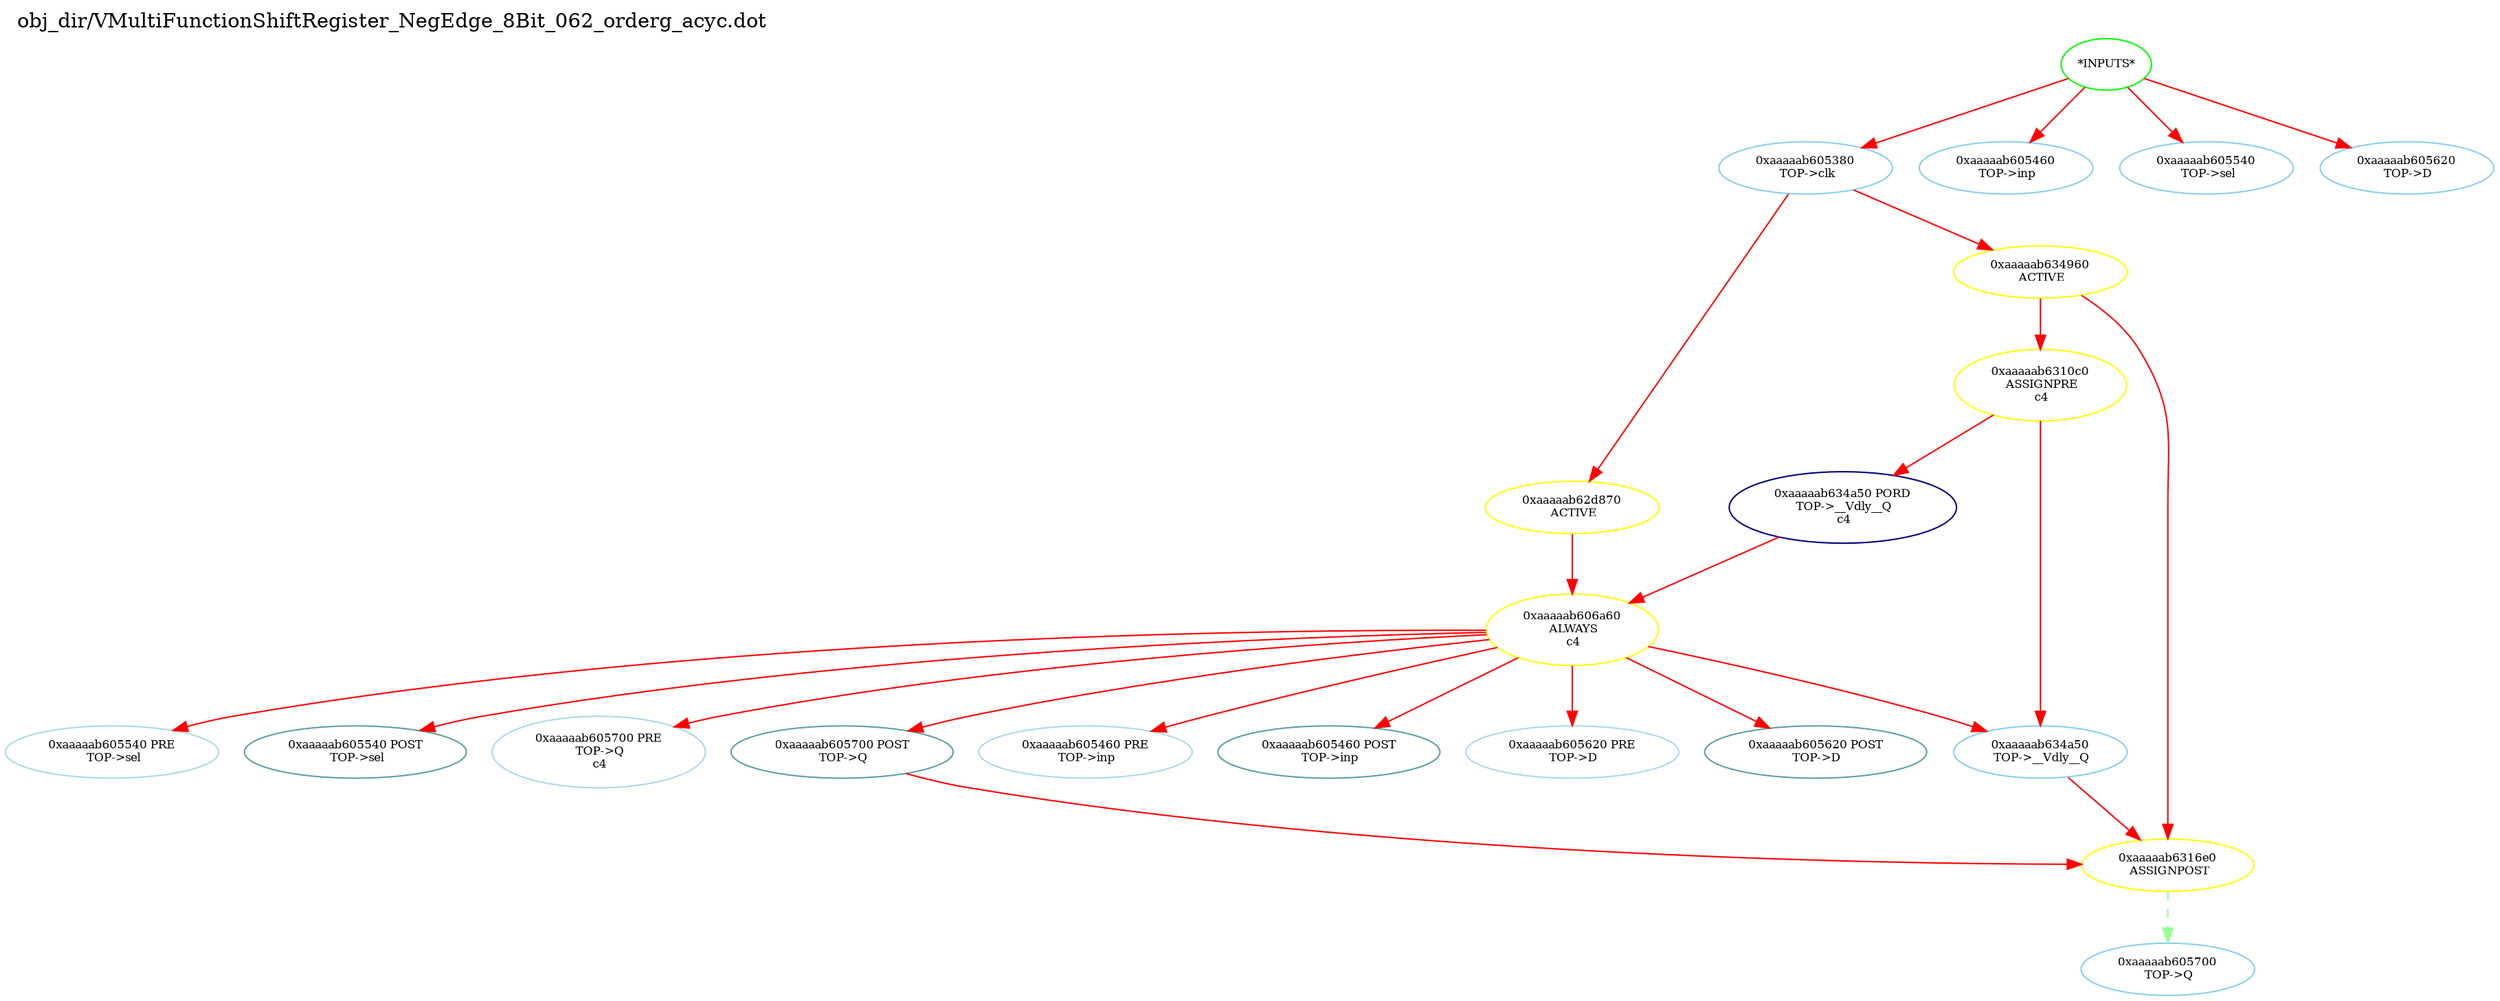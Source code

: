 digraph v3graph {
	graph	[label="obj_dir/VMultiFunctionShiftRegister_NegEdge_8Bit_062_orderg_acyc.dot",
		 labelloc=t, labeljust=l,
		 //size="7.5,10",
		 rankdir=TB];
	n0	[fontsize=8 label="*INPUTS*", color=green];
	n0xaaaaab6051c0_1	[fontsize=8 label="0xaaaaab605380\n TOP->clk", color=skyblue];
	n0xaaaaab6051c0_2	[fontsize=8 label="0xaaaaab605460\n TOP->inp", color=skyblue];
	n0xaaaaab6051c0_3	[fontsize=8 label="0xaaaaab605540\n TOP->sel", color=skyblue];
	n0xaaaaab6051c0_4	[fontsize=8 label="0xaaaaab605620\n TOP->D", color=skyblue];
	n0xaaaaab6051c0_5	[fontsize=8 label="0xaaaaab62d870\n ACTIVE", color=yellow];
	n0xaaaaab6051c0_6	[fontsize=8 label="0xaaaaab606a60\n ALWAYS\n c4", color=yellow];
	n0xaaaaab6051c0_7	[fontsize=8 label="0xaaaaab605540 PRE\n TOP->sel", color=lightblue];
	n0xaaaaab6051c0_8	[fontsize=8 label="0xaaaaab605540 POST\n TOP->sel", color=CadetBlue];
	n0xaaaaab6051c0_9	[fontsize=8 label="0xaaaaab605700 PRE\n TOP->Q\n c4", color=lightblue];
	n0xaaaaab6051c0_10	[fontsize=8 label="0xaaaaab605700 POST\n TOP->Q", color=CadetBlue];
	n0xaaaaab6051c0_11	[fontsize=8 label="0xaaaaab605460 PRE\n TOP->inp", color=lightblue];
	n0xaaaaab6051c0_12	[fontsize=8 label="0xaaaaab605460 POST\n TOP->inp", color=CadetBlue];
	n0xaaaaab6051c0_13	[fontsize=8 label="0xaaaaab605620 PRE\n TOP->D", color=lightblue];
	n0xaaaaab6051c0_14	[fontsize=8 label="0xaaaaab605620 POST\n TOP->D", color=CadetBlue];
	n0xaaaaab6051c0_15	[fontsize=8 label="0xaaaaab634a50 PORD\n TOP->__Vdly__Q\n c4", color=NavyBlue];
	n0xaaaaab6051c0_16	[fontsize=8 label="0xaaaaab634a50\n TOP->__Vdly__Q", color=skyblue];
	n0xaaaaab6051c0_17	[fontsize=8 label="0xaaaaab634960\n ACTIVE", color=yellow];
	n0xaaaaab6051c0_18	[fontsize=8 label="0xaaaaab6310c0\n ASSIGNPRE\n c4", color=yellow];
	n0xaaaaab6051c0_19	[fontsize=8 label="0xaaaaab6316e0\n ASSIGNPOST", color=yellow];
	n0xaaaaab6051c0_20	[fontsize=8 label="0xaaaaab605700\n TOP->Q", color=skyblue];
	n0 -> n0xaaaaab6051c0_1 [fontsize=8 label="" weight=1 color=red];
	n0 -> n0xaaaaab6051c0_2 [fontsize=8 label="" weight=1 color=red];
	n0 -> n0xaaaaab6051c0_3 [fontsize=8 label="" weight=1 color=red];
	n0 -> n0xaaaaab6051c0_4 [fontsize=8 label="" weight=1 color=red];
	n0xaaaaab6051c0_1 -> n0xaaaaab6051c0_5 [fontsize=8 label="" weight=8 color=red];
	n0xaaaaab6051c0_1 -> n0xaaaaab6051c0_17 [fontsize=8 label="" weight=8 color=red];
	n0xaaaaab6051c0_5 -> n0xaaaaab6051c0_6 [fontsize=8 label="" weight=32 color=red];
	n0xaaaaab6051c0_6 -> n0xaaaaab6051c0_7 [fontsize=8 label="" weight=32 color=red];
	n0xaaaaab6051c0_6 -> n0xaaaaab6051c0_8 [fontsize=8 label="" weight=2 color=red];
	n0xaaaaab6051c0_6 -> n0xaaaaab6051c0_9 [fontsize=8 label="" weight=32 color=red];
	n0xaaaaab6051c0_6 -> n0xaaaaab6051c0_10 [fontsize=8 label="" weight=2 color=red];
	n0xaaaaab6051c0_6 -> n0xaaaaab6051c0_11 [fontsize=8 label="" weight=32 color=red];
	n0xaaaaab6051c0_6 -> n0xaaaaab6051c0_12 [fontsize=8 label="" weight=2 color=red];
	n0xaaaaab6051c0_6 -> n0xaaaaab6051c0_13 [fontsize=8 label="" weight=32 color=red];
	n0xaaaaab6051c0_6 -> n0xaaaaab6051c0_14 [fontsize=8 label="" weight=2 color=red];
	n0xaaaaab6051c0_6 -> n0xaaaaab6051c0_16 [fontsize=8 label="" weight=32 color=red];
	n0xaaaaab6051c0_10 -> n0xaaaaab6051c0_19 [fontsize=8 label="" weight=2 color=red];
	n0xaaaaab6051c0_15 -> n0xaaaaab6051c0_6 [fontsize=8 label="" weight=32 color=red];
	n0xaaaaab6051c0_16 -> n0xaaaaab6051c0_19 [fontsize=8 label="" weight=8 color=red];
	n0xaaaaab6051c0_17 -> n0xaaaaab6051c0_18 [fontsize=8 label="" weight=32 color=red];
	n0xaaaaab6051c0_17 -> n0xaaaaab6051c0_19 [fontsize=8 label="" weight=32 color=red];
	n0xaaaaab6051c0_18 -> n0xaaaaab6051c0_15 [fontsize=8 label="" weight=32 color=red];
	n0xaaaaab6051c0_18 -> n0xaaaaab6051c0_16 [fontsize=8 label="" weight=32 color=red];
	n0xaaaaab6051c0_19 -> n0xaaaaab6051c0_20 [fontsize=8 label="" weight=1 color=PaleGreen style=dashed];
}
